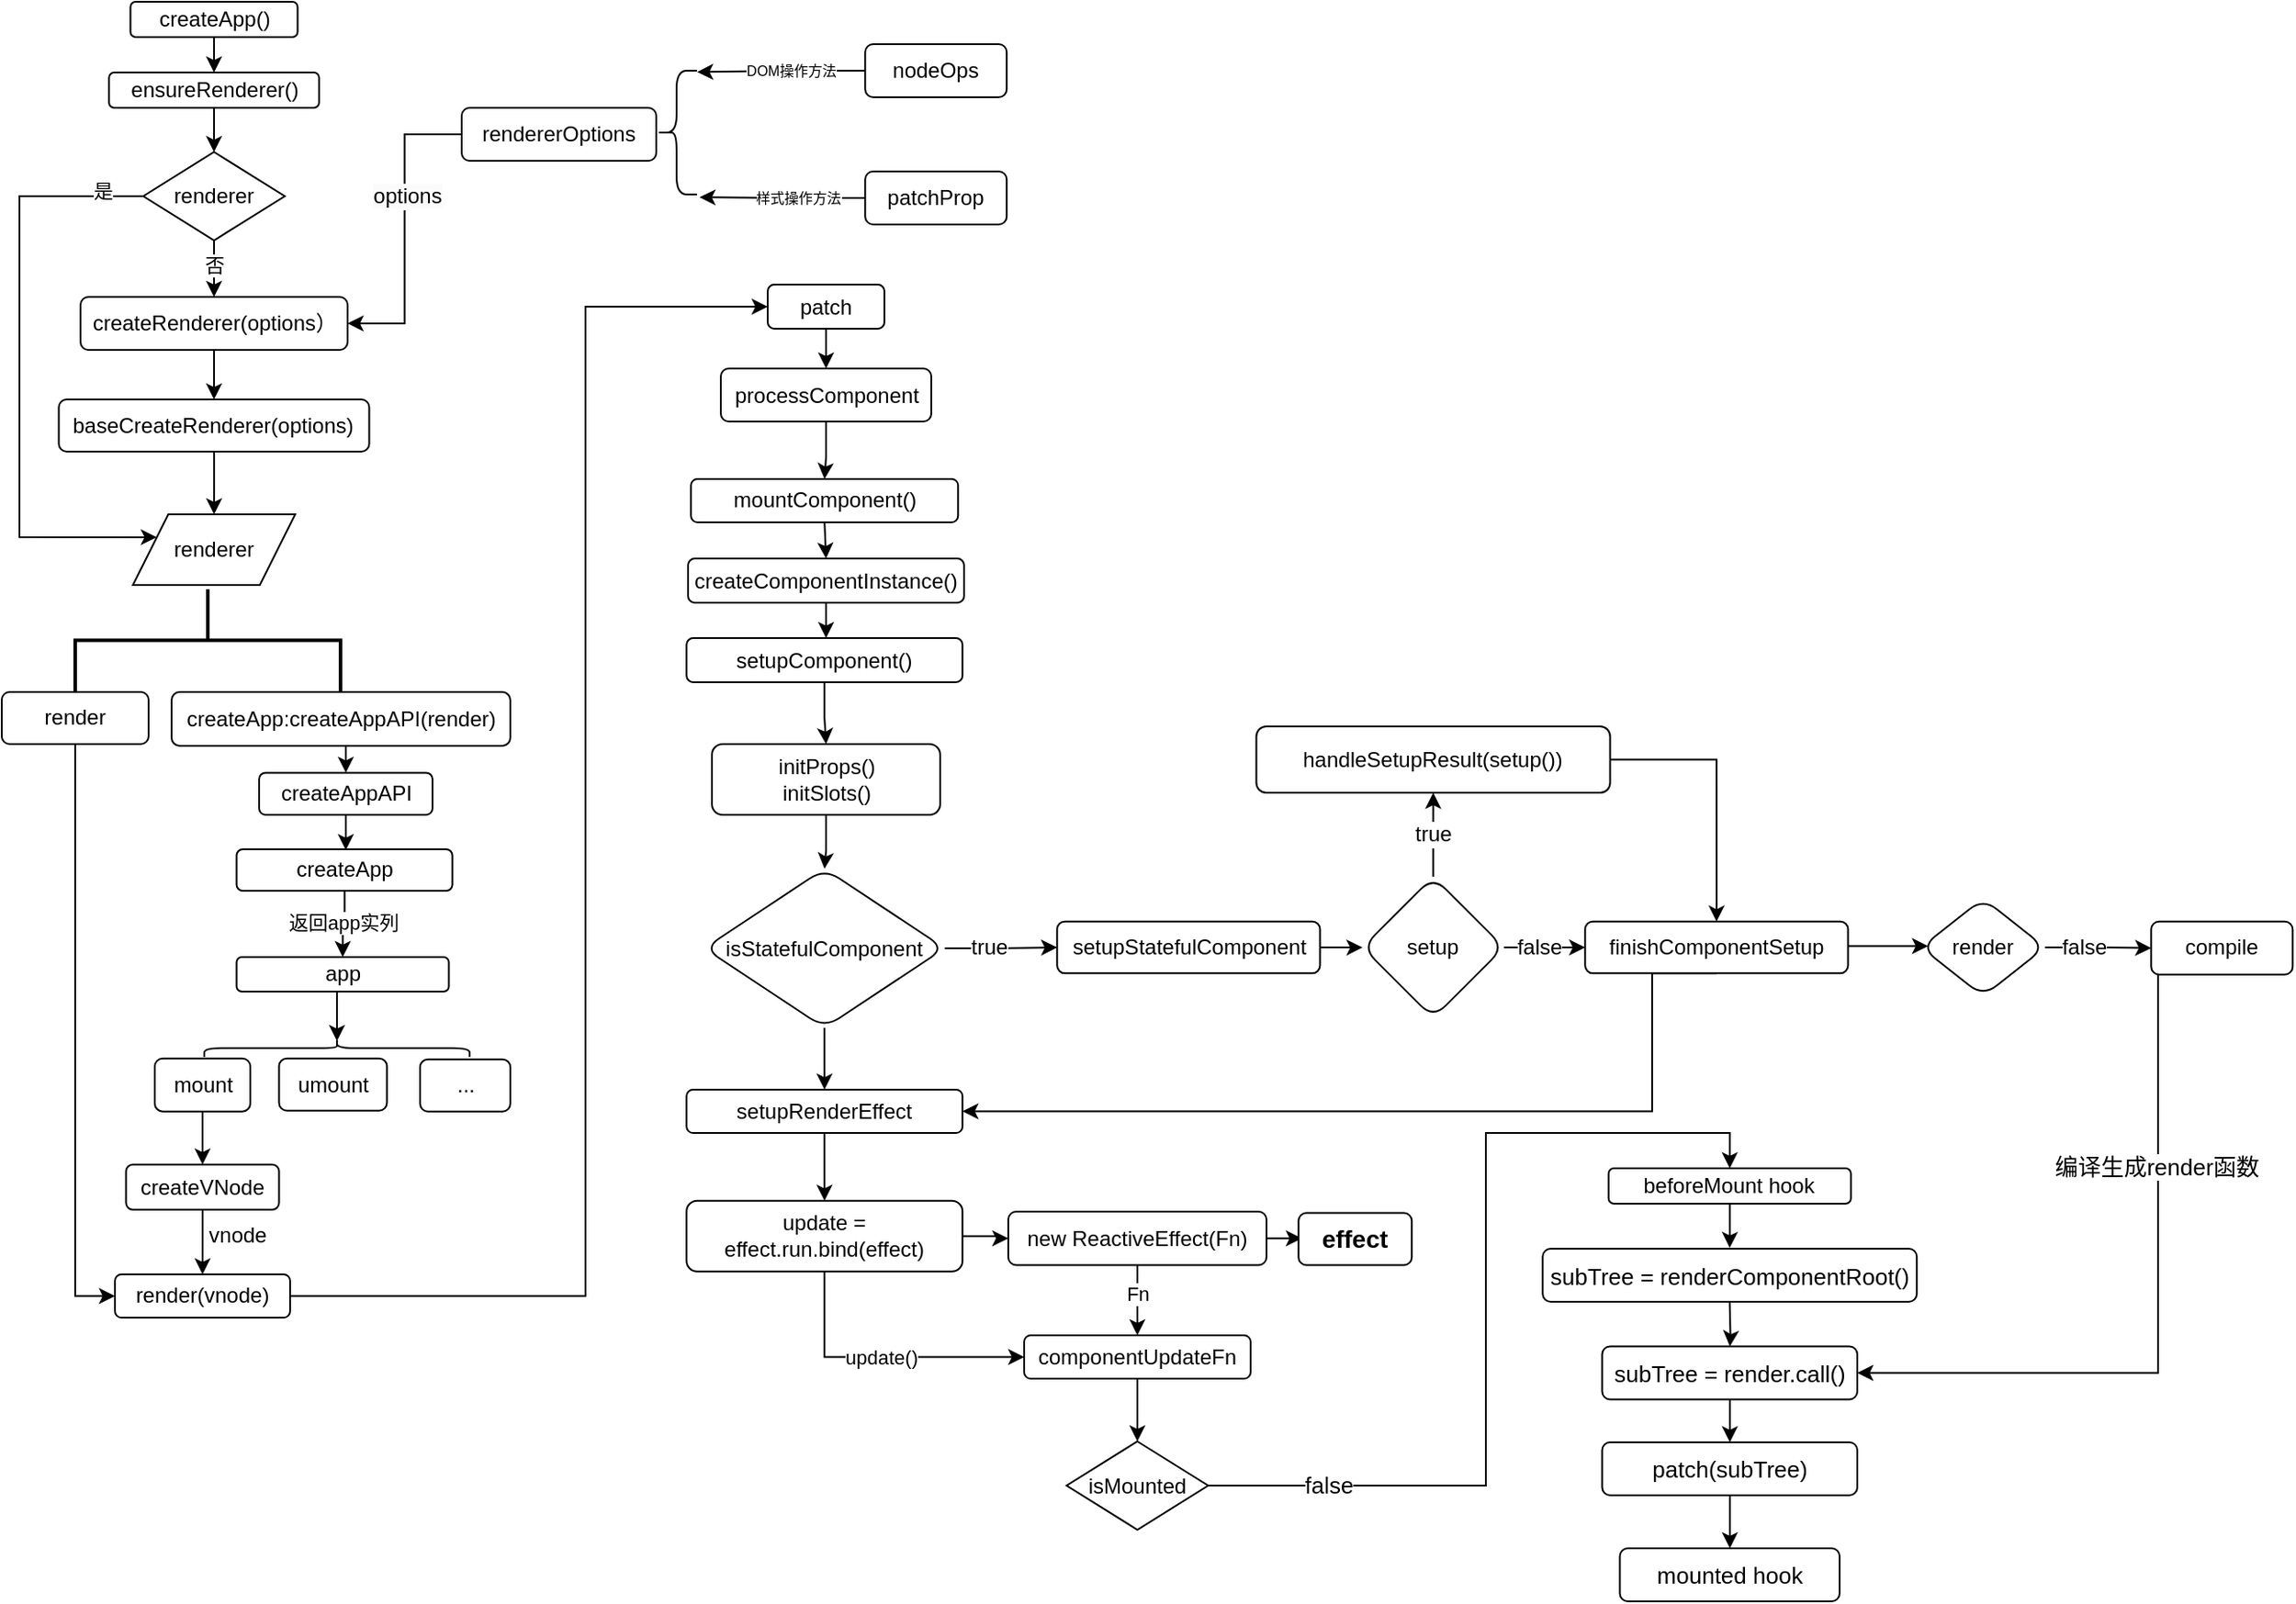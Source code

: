 <mxfile version="20.7.4" type="device" pages="7"><diagram id="ftk_C_JmBCOl0UyG8kWT" name="初始化"><mxGraphModel dx="1668" dy="974" grid="1" gridSize="10" guides="1" tooltips="1" connect="1" arrows="1" fold="1" page="1" pageScale="1" pageWidth="827" pageHeight="1169" math="0" shadow="0"><root><mxCell id="0"/><mxCell id="1" parent="0"/><mxCell id="5" style="edgeStyle=orthogonalEdgeStyle;rounded=0;orthogonalLoop=1;jettySize=auto;html=1;exitX=0.5;exitY=1;exitDx=0;exitDy=0;entryX=0.5;entryY=0;entryDx=0;entryDy=0;" parent="1" source="3" target="4" edge="1"><mxGeometry relative="1" as="geometry"/></mxCell><mxCell id="3" value="&lt;span style=&quot;white-space: normal&quot;&gt;createApp()&lt;/span&gt;" style="rounded=1;whiteSpace=wrap;html=1;" parent="1" vertex="1"><mxGeometry x="72.75" width="94.5" height="20" as="geometry"/></mxCell><mxCell id="nFHJuZff4hK8otBH_T8f-87" style="edgeStyle=orthogonalEdgeStyle;rounded=0;orthogonalLoop=1;jettySize=auto;html=1;" edge="1" parent="1" source="4" target="nFHJuZff4hK8otBH_T8f-85"><mxGeometry relative="1" as="geometry"/></mxCell><mxCell id="4" value="ensureRenderer()" style="rounded=1;whiteSpace=wrap;html=1;" parent="1" vertex="1"><mxGeometry x="60.63" y="40" width="118.75" height="20" as="geometry"/></mxCell><mxCell id="nFHJuZff4hK8otBH_T8f-91" style="edgeStyle=orthogonalEdgeStyle;rounded=0;orthogonalLoop=1;jettySize=auto;html=1;entryX=0.5;entryY=0;entryDx=0;entryDy=0;" edge="1" parent="1" source="6" target="nFHJuZff4hK8otBH_T8f-86"><mxGeometry relative="1" as="geometry"/></mxCell><mxCell id="6" value="baseCreateRenderer(options)" style="rounded=1;whiteSpace=wrap;html=1;" parent="1" vertex="1"><mxGeometry x="32.25" y="225" width="175.49" height="29.5" as="geometry"/></mxCell><mxCell id="nFHJuZff4hK8otBH_T8f-99" style="edgeStyle=orthogonalEdgeStyle;rounded=0;orthogonalLoop=1;jettySize=auto;html=1;entryX=0;entryY=0.5;entryDx=0;entryDy=0;" edge="1" parent="1" source="22" target="50"><mxGeometry relative="1" as="geometry"/></mxCell><mxCell id="22" value="render" style="rounded=1;whiteSpace=wrap;html=1;direction=west;" parent="1" vertex="1"><mxGeometry y="390.5" width="83" height="29.5" as="geometry"/></mxCell><mxCell id="29" style="edgeStyle=orthogonalEdgeStyle;rounded=0;orthogonalLoop=1;jettySize=auto;html=1;exitX=0.5;exitY=0;exitDx=0;exitDy=0;entryX=0.5;entryY=0;entryDx=0;entryDy=0;" parent="1" source="24" target="28" edge="1"><mxGeometry relative="1" as="geometry"/></mxCell><mxCell id="24" value="createApp:createAppAPI(render)" style="rounded=1;whiteSpace=wrap;html=1;direction=west;" parent="1" vertex="1"><mxGeometry x="96" y="390.5" width="191.5" height="30.5" as="geometry"/></mxCell><mxCell id="33" style="edgeStyle=orthogonalEdgeStyle;rounded=0;orthogonalLoop=1;jettySize=auto;html=1;entryX=0.5;entryY=0;entryDx=0;entryDy=0;" parent="1" source="28" target="31" edge="1"><mxGeometry relative="1" as="geometry"/></mxCell><mxCell id="28" value="&lt;span style=&quot;white-space: normal&quot;&gt;createAppAPI&lt;/span&gt;" style="rounded=1;whiteSpace=wrap;html=1;" parent="1" vertex="1"><mxGeometry x="145.5" y="436.19" width="98" height="23.81" as="geometry"/></mxCell><mxCell id="35" value="返回app实列" style="edgeStyle=orthogonalEdgeStyle;rounded=0;orthogonalLoop=1;jettySize=auto;html=1;entryX=0.5;entryY=1;entryDx=0;entryDy=0;" parent="1" source="31" target="34" edge="1"><mxGeometry relative="1" as="geometry"><Array as="points"><mxPoint x="193.75" y="516"/><mxPoint x="193.75" y="516"/></Array></mxGeometry></mxCell><mxCell id="31" value="createApp" style="rounded=1;whiteSpace=wrap;html=1;" parent="1" vertex="1"><mxGeometry x="132.75" y="479.5" width="122" height="23.5" as="geometry"/></mxCell><mxCell id="1IU5ooPhNynPvKbHU-Sp-82" style="edgeStyle=orthogonalEdgeStyle;rounded=0;orthogonalLoop=1;jettySize=auto;html=1;exitX=0.5;exitY=0;exitDx=0;exitDy=0;entryX=0.1;entryY=0.5;entryDx=0;entryDy=0;entryPerimeter=0;fontFamily=Helvetica;fontSize=12;fontColor=default;" parent="1" source="34" target="1IU5ooPhNynPvKbHU-Sp-81" edge="1"><mxGeometry relative="1" as="geometry"/></mxCell><mxCell id="34" value="app" style="rounded=1;whiteSpace=wrap;html=1;direction=west;" parent="1" vertex="1"><mxGeometry x="132.75" y="540.5" width="120" height="19.5" as="geometry"/></mxCell><mxCell id="P-3aErUknsyGtkwNZyLZ-121" style="edgeStyle=orthogonalEdgeStyle;rounded=0;orthogonalLoop=1;jettySize=auto;html=1;exitX=0.5;exitY=1;exitDx=0;exitDy=0;entryX=0.5;entryY=0;entryDx=0;entryDy=0;fontFamily=Helvetica;fontSize=12;fontColor=default;" parent="1" source="36" target="51" edge="1"><mxGeometry relative="1" as="geometry"/></mxCell><mxCell id="36" value="mount" style="rounded=1;whiteSpace=wrap;html=1;" parent="1" vertex="1"><mxGeometry x="86.5" y="597.85" width="54" height="30" as="geometry"/></mxCell><mxCell id="38" value="umount" style="rounded=1;whiteSpace=wrap;html=1;" parent="1" vertex="1"><mxGeometry x="156.75" y="597.85" width="61" height="29.5" as="geometry"/></mxCell><mxCell id="47" value="..." style="rounded=1;whiteSpace=wrap;html=1;" parent="1" vertex="1"><mxGeometry x="236.5" y="598.35" width="51" height="29.5" as="geometry"/></mxCell><mxCell id="nFHJuZff4hK8otBH_T8f-101" style="edgeStyle=orthogonalEdgeStyle;rounded=0;orthogonalLoop=1;jettySize=auto;html=1;entryX=0;entryY=0.5;entryDx=0;entryDy=0;" edge="1" parent="1" source="50" target="61"><mxGeometry relative="1" as="geometry"><Array as="points"><mxPoint x="330" y="732"/><mxPoint x="330" y="172"/></Array></mxGeometry></mxCell><mxCell id="50" value="render(vnode)" style="rounded=1;whiteSpace=wrap;html=1;" parent="1" vertex="1"><mxGeometry x="64" y="720" width="99" height="24.5" as="geometry"/></mxCell><mxCell id="7JnpldnPajgbHcFfG2gb-65" value="" style="edgeStyle=orthogonalEdgeStyle;rounded=0;orthogonalLoop=1;jettySize=auto;html=1;" parent="1" source="61" target="7JnpldnPajgbHcFfG2gb-64" edge="1"><mxGeometry relative="1" as="geometry"/></mxCell><mxCell id="61" value="patch" style="rounded=1;whiteSpace=wrap;html=1;" parent="1" vertex="1"><mxGeometry x="433" y="160" width="66" height="25" as="geometry"/></mxCell><mxCell id="1IU5ooPhNynPvKbHU-Sp-90" value="" style="edgeStyle=orthogonalEdgeStyle;rounded=0;orthogonalLoop=1;jettySize=auto;html=1;fontFamily=Helvetica;fontSize=12;fontColor=default;entryX=0.5;entryY=0;entryDx=0;entryDy=0;" parent="1" source="7JnpldnPajgbHcFfG2gb-64" target="7JnpldnPajgbHcFfG2gb-69" edge="1"><mxGeometry relative="1" as="geometry"><mxPoint x="466" y="257.5" as="targetPoint"/></mxGeometry></mxCell><mxCell id="7JnpldnPajgbHcFfG2gb-64" value="processComponent" style="rounded=1;whiteSpace=wrap;html=1;" parent="1" vertex="1"><mxGeometry x="406.5" y="207.5" width="119" height="30" as="geometry"/></mxCell><mxCell id="71" value="" style="edgeStyle=orthogonalEdgeStyle;rounded=0;orthogonalLoop=1;jettySize=auto;html=1;exitX=0.5;exitY=1;exitDx=0;exitDy=0;" parent="1" source="P-3aErUknsyGtkwNZyLZ-119" target="70" edge="1"><mxGeometry relative="1" as="geometry"/></mxCell><mxCell id="P-3aErUknsyGtkwNZyLZ-120" style="edgeStyle=orthogonalEdgeStyle;rounded=0;orthogonalLoop=1;jettySize=auto;html=1;exitX=0.5;exitY=1;exitDx=0;exitDy=0;entryX=0.5;entryY=0;entryDx=0;entryDy=0;fontFamily=Helvetica;fontSize=12;fontColor=default;" parent="1" source="7JnpldnPajgbHcFfG2gb-69" target="P-3aErUknsyGtkwNZyLZ-119" edge="1"><mxGeometry relative="1" as="geometry"/></mxCell><mxCell id="7JnpldnPajgbHcFfG2gb-69" value="mountComponent()" style="rounded=1;whiteSpace=wrap;html=1;" parent="1" vertex="1"><mxGeometry x="389.63" y="270" width="151" height="24.5" as="geometry"/></mxCell><mxCell id="P-3aErUknsyGtkwNZyLZ-87" value="" style="edgeStyle=orthogonalEdgeStyle;rounded=0;orthogonalLoop=1;jettySize=auto;html=1;fontFamily=Helvetica;fontSize=12;fontColor=default;" parent="1" source="70" target="P-3aErUknsyGtkwNZyLZ-86" edge="1"><mxGeometry relative="1" as="geometry"/></mxCell><mxCell id="70" value="setupComponent()" style="rounded=1;whiteSpace=wrap;html=1;" parent="1" vertex="1"><mxGeometry x="387.13" y="360" width="156" height="25" as="geometry"/></mxCell><mxCell id="66" value="" style="edgeStyle=orthogonalEdgeStyle;rounded=0;orthogonalLoop=1;jettySize=auto;html=1;entryX=0.5;entryY=0;entryDx=0;entryDy=0;" parent="1" source="7JnpldnPajgbHcFfG2gb-66" target="73" edge="1"><mxGeometry relative="1" as="geometry"><mxPoint x="448" y="680" as="targetPoint"/></mxGeometry></mxCell><mxCell id="7JnpldnPajgbHcFfG2gb-66" value="setupRenderEffect" style="rounded=1;whiteSpace=wrap;html=1;" parent="1" vertex="1"><mxGeometry x="387.13" y="615.5" width="156" height="24.5" as="geometry"/></mxCell><mxCell id="77" value="update()" style="edgeStyle=orthogonalEdgeStyle;rounded=0;orthogonalLoop=1;jettySize=auto;html=1;entryX=0;entryY=0.5;entryDx=0;entryDy=0;" parent="1" source="73" target="4Cl-f1UtTzVU6t0phE9n-95" edge="1"><mxGeometry relative="1" as="geometry"><mxPoint x="448" y="790" as="targetPoint"/><Array as="points"><mxPoint x="465" y="767"/></Array></mxGeometry></mxCell><mxCell id="79" value="" style="edgeStyle=orthogonalEdgeStyle;rounded=0;orthogonalLoop=1;jettySize=auto;html=1;" parent="1" source="73" target="78" edge="1"><mxGeometry relative="1" as="geometry"/></mxCell><mxCell id="73" value="update = effect.run.bind(effect)" style="rounded=1;whiteSpace=wrap;html=1;" parent="1" vertex="1"><mxGeometry x="387.13" y="678.35" width="156" height="40" as="geometry"/></mxCell><mxCell id="4Cl-f1UtTzVU6t0phE9n-96" value="" style="edgeStyle=orthogonalEdgeStyle;rounded=0;orthogonalLoop=1;jettySize=auto;html=1;" parent="1" source="78" target="4Cl-f1UtTzVU6t0phE9n-95" edge="1"><mxGeometry relative="1" as="geometry"/></mxCell><mxCell id="4Cl-f1UtTzVU6t0phE9n-97" value="Fn" style="edgeLabel;html=1;align=center;verticalAlign=middle;resizable=0;points=[];" parent="4Cl-f1UtTzVU6t0phE9n-96" vertex="1" connectable="0"><mxGeometry x="-0.205" relative="1" as="geometry"><mxPoint as="offset"/></mxGeometry></mxCell><mxCell id="AOZQTuXhRHXGj9OXMbxE-82" value="" style="edgeStyle=orthogonalEdgeStyle;rounded=0;orthogonalLoop=1;jettySize=auto;html=1;" parent="1" source="78" target="AOZQTuXhRHXGj9OXMbxE-81" edge="1"><mxGeometry relative="1" as="geometry"/></mxCell><mxCell id="78" value="new ReactiveEffect(Fn)" style="rounded=1;whiteSpace=wrap;html=1;" parent="1" vertex="1"><mxGeometry x="569" y="684.5" width="146" height="30.25" as="geometry"/></mxCell><mxCell id="57" style="edgeStyle=orthogonalEdgeStyle;rounded=0;orthogonalLoop=1;jettySize=auto;html=1;entryX=0.5;entryY=0;entryDx=0;entryDy=0;" parent="1" source="51" target="50" edge="1"><mxGeometry relative="1" as="geometry"/></mxCell><mxCell id="51" value="createVNode" style="rounded=1;whiteSpace=wrap;html=1;" parent="1" vertex="1"><mxGeometry x="70.25" y="657.85" width="86.5" height="25.5" as="geometry"/></mxCell><mxCell id="Q4oEw1KN7LSWouE3XBD7-82" value="" style="edgeStyle=orthogonalEdgeStyle;rounded=0;orthogonalLoop=1;jettySize=auto;html=1;fontFamily=Helvetica;entryX=0.5;entryY=0;entryDx=0;entryDy=0;" parent="1" source="4Cl-f1UtTzVU6t0phE9n-95" target="Q4oEw1KN7LSWouE3XBD7-85" edge="1"><mxGeometry relative="1" as="geometry"><mxPoint x="634.783" y="834.5" as="targetPoint"/></mxGeometry></mxCell><mxCell id="4Cl-f1UtTzVU6t0phE9n-95" value="componentUpdateFn" style="whiteSpace=wrap;html=1;rounded=1;" parent="1" vertex="1"><mxGeometry x="578" y="754.5" width="128" height="24.5" as="geometry"/></mxCell><mxCell id="AOZQTuXhRHXGj9OXMbxE-81" value="&lt;b&gt;&lt;font style=&quot;font-size: 14px&quot;&gt;effect&lt;/font&gt;&lt;/b&gt;" style="rounded=1;whiteSpace=wrap;html=1;" parent="1" vertex="1"><mxGeometry x="733.12" y="685.25" width="64" height="29.5" as="geometry"/></mxCell><mxCell id="P-3aErUknsyGtkwNZyLZ-89" style="edgeStyle=orthogonalEdgeStyle;rounded=0;orthogonalLoop=1;jettySize=auto;html=1;entryX=0.5;entryY=0;entryDx=0;entryDy=0;fontFamily=Helvetica;fontSize=12;fontColor=default;" parent="1" source="P-3aErUknsyGtkwNZyLZ-86" target="P-3aErUknsyGtkwNZyLZ-88" edge="1"><mxGeometry relative="1" as="geometry"/></mxCell><mxCell id="P-3aErUknsyGtkwNZyLZ-86" value="initProps()&lt;br&gt;initSlots()" style="rounded=1;whiteSpace=wrap;html=1;" parent="1" vertex="1"><mxGeometry x="401.5" y="420" width="129" height="40" as="geometry"/></mxCell><mxCell id="P-3aErUknsyGtkwNZyLZ-90" style="edgeStyle=orthogonalEdgeStyle;rounded=0;orthogonalLoop=1;jettySize=auto;html=1;entryX=0.5;entryY=0;entryDx=0;entryDy=0;fontFamily=Helvetica;fontSize=12;fontColor=default;" parent="1" source="P-3aErUknsyGtkwNZyLZ-88" target="7JnpldnPajgbHcFfG2gb-66" edge="1"><mxGeometry relative="1" as="geometry"/></mxCell><mxCell id="P-3aErUknsyGtkwNZyLZ-93" value="" style="edgeStyle=orthogonalEdgeStyle;rounded=0;orthogonalLoop=1;jettySize=auto;html=1;fontFamily=Helvetica;fontSize=12;fontColor=default;" parent="1" source="P-3aErUknsyGtkwNZyLZ-88" target="P-3aErUknsyGtkwNZyLZ-92" edge="1"><mxGeometry relative="1" as="geometry"/></mxCell><mxCell id="P-3aErUknsyGtkwNZyLZ-94" value="true" style="edgeLabel;html=1;align=center;verticalAlign=middle;resizable=0;points=[];fontSize=12;fontFamily=Helvetica;fontColor=default;" parent="P-3aErUknsyGtkwNZyLZ-93" vertex="1" connectable="0"><mxGeometry x="-0.229" y="1" relative="1" as="geometry"><mxPoint as="offset"/></mxGeometry></mxCell><mxCell id="P-3aErUknsyGtkwNZyLZ-88" value="isStatefulComponent" style="rhombus;whiteSpace=wrap;html=1;rounded=1;" parent="1" vertex="1"><mxGeometry x="397.13" y="490.5" width="136" height="90" as="geometry"/></mxCell><mxCell id="P-3aErUknsyGtkwNZyLZ-98" value="" style="edgeStyle=orthogonalEdgeStyle;rounded=0;orthogonalLoop=1;jettySize=auto;html=1;fontFamily=Helvetica;fontSize=12;fontColor=default;" parent="1" source="P-3aErUknsyGtkwNZyLZ-92" target="P-3aErUknsyGtkwNZyLZ-97" edge="1"><mxGeometry relative="1" as="geometry"/></mxCell><mxCell id="P-3aErUknsyGtkwNZyLZ-92" value="setupStatefulComponent" style="whiteSpace=wrap;html=1;rounded=1;" parent="1" vertex="1"><mxGeometry x="596.63" y="520.37" width="148.62" height="29.25" as="geometry"/></mxCell><mxCell id="P-3aErUknsyGtkwNZyLZ-101" value="" style="edgeStyle=orthogonalEdgeStyle;rounded=0;orthogonalLoop=1;jettySize=auto;html=1;fontFamily=Helvetica;fontSize=12;fontColor=default;entryX=0;entryY=0.5;entryDx=0;entryDy=0;" parent="1" source="P-3aErUknsyGtkwNZyLZ-97" target="P-3aErUknsyGtkwNZyLZ-102" edge="1"><mxGeometry relative="1" as="geometry"><mxPoint x="909.25" y="535" as="targetPoint"/></mxGeometry></mxCell><mxCell id="P-3aErUknsyGtkwNZyLZ-103" value="false" style="edgeLabel;html=1;align=center;verticalAlign=middle;resizable=0;points=[];fontSize=12;fontFamily=Helvetica;fontColor=default;" parent="P-3aErUknsyGtkwNZyLZ-101" vertex="1" connectable="0"><mxGeometry x="-0.25" y="-2" relative="1" as="geometry"><mxPoint x="3" y="-2" as="offset"/></mxGeometry></mxCell><mxCell id="P-3aErUknsyGtkwNZyLZ-106" value="true" style="edgeStyle=orthogonalEdgeStyle;rounded=0;orthogonalLoop=1;jettySize=auto;html=1;entryX=0.5;entryY=1;entryDx=0;entryDy=0;fontFamily=Helvetica;fontSize=12;fontColor=default;" parent="1" source="P-3aErUknsyGtkwNZyLZ-97" target="P-3aErUknsyGtkwNZyLZ-105" edge="1"><mxGeometry relative="1" as="geometry"/></mxCell><mxCell id="P-3aErUknsyGtkwNZyLZ-97" value="setup" style="rhombus;whiteSpace=wrap;html=1;rounded=1;" parent="1" vertex="1"><mxGeometry x="769.25" y="495" width="80" height="80" as="geometry"/></mxCell><mxCell id="P-3aErUknsyGtkwNZyLZ-108" style="edgeStyle=orthogonalEdgeStyle;rounded=0;orthogonalLoop=1;jettySize=auto;html=1;entryX=1;entryY=0.5;entryDx=0;entryDy=0;fontFamily=Helvetica;fontSize=12;fontColor=default;exitX=0.5;exitY=1;exitDx=0;exitDy=0;" parent="1" source="P-3aErUknsyGtkwNZyLZ-102" target="7JnpldnPajgbHcFfG2gb-66" edge="1"><mxGeometry relative="1" as="geometry"><Array as="points"><mxPoint x="933" y="628"/></Array></mxGeometry></mxCell><mxCell id="P-3aErUknsyGtkwNZyLZ-110" value="" style="edgeStyle=orthogonalEdgeStyle;rounded=0;orthogonalLoop=1;jettySize=auto;html=1;fontFamily=Helvetica;fontSize=12;fontColor=default;entryX=0.055;entryY=0.487;entryDx=0;entryDy=0;entryPerimeter=0;" parent="1" source="P-3aErUknsyGtkwNZyLZ-102" target="P-3aErUknsyGtkwNZyLZ-114" edge="1"><mxGeometry relative="1" as="geometry"><mxPoint x="1095.25" y="499.024" as="targetPoint"/><Array as="points"><mxPoint x="1075.13" y="535.5"/></Array></mxGeometry></mxCell><mxCell id="P-3aErUknsyGtkwNZyLZ-102" value="finishComponentSetup" style="whiteSpace=wrap;html=1;rounded=1;" parent="1" vertex="1"><mxGeometry x="895.13" y="520.38" width="148.62" height="29.25" as="geometry"/></mxCell><mxCell id="P-3aErUknsyGtkwNZyLZ-107" style="edgeStyle=orthogonalEdgeStyle;rounded=0;orthogonalLoop=1;jettySize=auto;html=1;exitX=1;exitY=0.5;exitDx=0;exitDy=0;entryX=0.5;entryY=0;entryDx=0;entryDy=0;fontFamily=Helvetica;fontSize=12;fontColor=default;" parent="1" source="P-3aErUknsyGtkwNZyLZ-105" target="P-3aErUknsyGtkwNZyLZ-102" edge="1"><mxGeometry relative="1" as="geometry"/></mxCell><mxCell id="P-3aErUknsyGtkwNZyLZ-105" value="handleSetupResult(setup())" style="whiteSpace=wrap;html=1;rounded=1;" parent="1" vertex="1"><mxGeometry x="709.25" y="410" width="200" height="37.5" as="geometry"/></mxCell><mxCell id="P-3aErUknsyGtkwNZyLZ-117" style="edgeStyle=orthogonalEdgeStyle;rounded=0;orthogonalLoop=1;jettySize=auto;html=1;exitX=1;exitY=0.5;exitDx=0;exitDy=0;entryX=0;entryY=0.5;entryDx=0;entryDy=0;fontFamily=Helvetica;fontSize=12;fontColor=default;" parent="1" source="P-3aErUknsyGtkwNZyLZ-114" target="P-3aErUknsyGtkwNZyLZ-116" edge="1"><mxGeometry relative="1" as="geometry"/></mxCell><mxCell id="P-3aErUknsyGtkwNZyLZ-118" value="false" style="edgeLabel;html=1;align=center;verticalAlign=middle;resizable=0;points=[];fontSize=12;fontFamily=Helvetica;fontColor=default;" parent="P-3aErUknsyGtkwNZyLZ-117" vertex="1" connectable="0"><mxGeometry x="-0.296" y="-2" relative="1" as="geometry"><mxPoint y="-2" as="offset"/></mxGeometry></mxCell><mxCell id="P-3aErUknsyGtkwNZyLZ-114" value="render" style="rhombus;whiteSpace=wrap;html=1;rounded=1;" parent="1" vertex="1"><mxGeometry x="1085.13" y="507.25" width="70" height="55.5" as="geometry"/></mxCell><mxCell id="Q4oEw1KN7LSWouE3XBD7-99" style="edgeStyle=orthogonalEdgeStyle;rounded=0;orthogonalLoop=1;jettySize=auto;html=1;entryX=1;entryY=0.5;entryDx=0;entryDy=0;fontFamily=Helvetica;fontSize=13;fontColor=#000000;" parent="1" source="P-3aErUknsyGtkwNZyLZ-116" target="Q4oEw1KN7LSWouE3XBD7-92" edge="1"><mxGeometry relative="1" as="geometry"><Array as="points"><mxPoint x="1219" y="776"/></Array></mxGeometry></mxCell><mxCell id="Q4oEw1KN7LSWouE3XBD7-100" value="编译生成render函数" style="edgeLabel;html=1;align=center;verticalAlign=middle;resizable=0;points=[];fontSize=13;fontFamily=Helvetica;fontColor=#000000;" parent="Q4oEw1KN7LSWouE3XBD7-99" vertex="1" connectable="0"><mxGeometry x="-0.455" y="-1" relative="1" as="geometry"><mxPoint as="offset"/></mxGeometry></mxCell><mxCell id="P-3aErUknsyGtkwNZyLZ-116" value="&lt;span style=&quot;text-align: left&quot;&gt;compile&lt;/span&gt;" style="rounded=1;whiteSpace=wrap;html=1;fontFamily=Helvetica;fontSize=12;fontColor=default;strokeColor=default;fillColor=default;" parent="1" vertex="1"><mxGeometry x="1215.13" y="520.38" width="80" height="30" as="geometry"/></mxCell><mxCell id="P-3aErUknsyGtkwNZyLZ-119" value="createComponentInstance()" style="rounded=1;whiteSpace=wrap;html=1;" parent="1" vertex="1"><mxGeometry x="388" y="315" width="156" height="25" as="geometry"/></mxCell><mxCell id="1IU5ooPhNynPvKbHU-Sp-81" value="" style="shape=curlyBracket;whiteSpace=wrap;html=1;rounded=1;rotation=90;" parent="1" vertex="1"><mxGeometry x="184.5" y="517" width="10" height="150" as="geometry"/></mxCell><mxCell id="1IU5ooPhNynPvKbHU-Sp-87" style="edgeStyle=orthogonalEdgeStyle;rounded=0;orthogonalLoop=1;jettySize=auto;html=1;exitX=0.5;exitY=1;exitDx=0;exitDy=0;entryX=0.5;entryY=0;entryDx=0;entryDy=0;fontFamily=Helvetica;fontSize=12;fontColor=default;" parent="1" source="1IU5ooPhNynPvKbHU-Sp-84" target="6" edge="1"><mxGeometry relative="1" as="geometry"/></mxCell><mxCell id="1IU5ooPhNynPvKbHU-Sp-84" value="createRenderer(options）" style="rounded=1;whiteSpace=wrap;html=1;fontFamily=Helvetica;fontSize=12;fontColor=default;strokeColor=default;fillColor=default;" parent="1" vertex="1"><mxGeometry x="44.51" y="167" width="151" height="30" as="geometry"/></mxCell><mxCell id="KqPDW-_1EalfVnU8SNrw-84" style="edgeStyle=orthogonalEdgeStyle;rounded=0;orthogonalLoop=1;jettySize=auto;html=1;entryX=1;entryY=0.5;entryDx=0;entryDy=0;" parent="1" source="KqPDW-_1EalfVnU8SNrw-83" target="1IU5ooPhNynPvKbHU-Sp-84" edge="1"><mxGeometry relative="1" as="geometry"/></mxCell><mxCell id="nFHJuZff4hK8otBH_T8f-90" value="&lt;span style=&quot;font-size: 12px; background-color: rgb(251, 251, 251);&quot;&gt;options&lt;/span&gt;" style="edgeLabel;html=1;align=center;verticalAlign=middle;resizable=0;points=[];" vertex="1" connectable="0" parent="KqPDW-_1EalfVnU8SNrw-84"><mxGeometry x="-0.219" y="1" relative="1" as="geometry"><mxPoint as="offset"/></mxGeometry></mxCell><mxCell id="KqPDW-_1EalfVnU8SNrw-83" value="&lt;span&gt;rendererOptions&lt;/span&gt;" style="rounded=1;whiteSpace=wrap;html=1;" parent="1" vertex="1"><mxGeometry x="260" y="60" width="110" height="30" as="geometry"/></mxCell><mxCell id="KqPDW-_1EalfVnU8SNrw-88" style="edgeStyle=orthogonalEdgeStyle;rounded=0;orthogonalLoop=1;jettySize=auto;html=1;entryX=1.007;entryY=0.011;entryDx=0;entryDy=0;entryPerimeter=0;exitX=0;exitY=0.5;exitDx=0;exitDy=0;" parent="1" source="KqPDW-_1EalfVnU8SNrw-85" target="KqPDW-_1EalfVnU8SNrw-87" edge="1"><mxGeometry relative="1" as="geometry"><Array as="points"><mxPoint x="450" y="39"/><mxPoint x="450" y="40"/></Array></mxGeometry></mxCell><mxCell id="KqPDW-_1EalfVnU8SNrw-89" value="DOM操作方法" style="edgeLabel;html=1;align=center;verticalAlign=middle;resizable=0;points=[];fontSize=8;" parent="KqPDW-_1EalfVnU8SNrw-88" vertex="1" connectable="0"><mxGeometry x="-0.448" relative="1" as="geometry"><mxPoint x="-16" as="offset"/></mxGeometry></mxCell><mxCell id="KqPDW-_1EalfVnU8SNrw-85" value="nodeOps" style="rounded=1;whiteSpace=wrap;html=1;" parent="1" vertex="1"><mxGeometry x="488.12" y="24" width="80" height="30" as="geometry"/></mxCell><mxCell id="KqPDW-_1EalfVnU8SNrw-90" style="edgeStyle=orthogonalEdgeStyle;rounded=0;orthogonalLoop=1;jettySize=auto;html=1;entryX=1.064;entryY=1.023;entryDx=0;entryDy=0;entryPerimeter=0;fontSize=8;" parent="1" source="KqPDW-_1EalfVnU8SNrw-86" target="KqPDW-_1EalfVnU8SNrw-87" edge="1"><mxGeometry relative="1" as="geometry"/></mxCell><mxCell id="KqPDW-_1EalfVnU8SNrw-86" value="patchProp" style="rounded=1;whiteSpace=wrap;html=1;" parent="1" vertex="1"><mxGeometry x="488.12" y="96" width="80" height="30" as="geometry"/></mxCell><mxCell id="KqPDW-_1EalfVnU8SNrw-87" value="" style="shape=curlyBracket;whiteSpace=wrap;html=1;rounded=1;rotation=0;" parent="1" vertex="1"><mxGeometry x="370" y="39" width="23" height="70" as="geometry"/></mxCell><mxCell id="KqPDW-_1EalfVnU8SNrw-91" value="样式操作方法" style="edgeLabel;html=1;align=center;verticalAlign=middle;resizable=0;points=[];fontSize=8;" parent="1" vertex="1" connectable="0"><mxGeometry x="450.003" y="111" as="geometry"/></mxCell><mxCell id="Q4oEw1KN7LSWouE3XBD7-98" style="edgeStyle=orthogonalEdgeStyle;rounded=0;orthogonalLoop=1;jettySize=auto;html=1;entryX=0.5;entryY=0;entryDx=0;entryDy=0;fontFamily=Helvetica;fontSize=13;fontColor=#000000;" parent="1" source="Q4oEw1KN7LSWouE3XBD7-85" target="Q4oEw1KN7LSWouE3XBD7-89" edge="1"><mxGeometry relative="1" as="geometry"><Array as="points"><mxPoint x="839" y="840"/><mxPoint x="839" y="640"/><mxPoint x="977" y="640"/></Array></mxGeometry></mxCell><mxCell id="f7FKcT1V3najkM8Oi9Bd-81" value="false" style="edgeLabel;html=1;align=center;verticalAlign=middle;resizable=0;points=[];fontSize=13;fontFamily=Helvetica;fontColor=#000000;" parent="Q4oEw1KN7LSWouE3XBD7-98" vertex="1" connectable="0"><mxGeometry x="-0.738" y="1" relative="1" as="geometry"><mxPoint as="offset"/></mxGeometry></mxCell><mxCell id="Q4oEw1KN7LSWouE3XBD7-85" value="isMounted" style="rhombus;whiteSpace=wrap;html=1;fontFamily=Helvetica;" parent="1" vertex="1"><mxGeometry x="602" y="814.5" width="80" height="50" as="geometry"/></mxCell><mxCell id="Q4oEw1KN7LSWouE3XBD7-91" value="" style="edgeStyle=orthogonalEdgeStyle;rounded=0;orthogonalLoop=1;jettySize=auto;html=1;fontFamily=Helvetica;" parent="1" source="Q4oEw1KN7LSWouE3XBD7-89" edge="1"><mxGeometry relative="1" as="geometry"><mxPoint x="976.843" y="705.0" as="targetPoint"/></mxGeometry></mxCell><mxCell id="Q4oEw1KN7LSWouE3XBD7-89" value="beforeMount hook" style="rounded=1;whiteSpace=wrap;html=1;fontFamily=Helvetica;" parent="1" vertex="1"><mxGeometry x="908.38" y="660" width="137" height="20" as="geometry"/></mxCell><mxCell id="Q4oEw1KN7LSWouE3XBD7-93" value="" style="edgeStyle=orthogonalEdgeStyle;rounded=0;orthogonalLoop=1;jettySize=auto;html=1;fontFamily=Helvetica;fontSize=13;fontColor=#000000;" parent="1" target="Q4oEw1KN7LSWouE3XBD7-92" edge="1"><mxGeometry relative="1" as="geometry"><mxPoint x="976.843" y="735" as="sourcePoint"/></mxGeometry></mxCell><mxCell id="Q4oEw1KN7LSWouE3XBD7-90" value="&lt;font style=&quot;font-size: 13px;&quot;&gt;subTree = renderComponentRoot()&lt;/font&gt;" style="whiteSpace=wrap;html=1;rounded=1;" parent="1" vertex="1"><mxGeometry x="871.13" y="705.5" width="211.5" height="30" as="geometry"/></mxCell><mxCell id="Q4oEw1KN7LSWouE3XBD7-95" value="" style="edgeStyle=orthogonalEdgeStyle;rounded=0;orthogonalLoop=1;jettySize=auto;html=1;fontFamily=Helvetica;fontSize=13;fontColor=#000000;" parent="1" source="Q4oEw1KN7LSWouE3XBD7-92" target="Q4oEw1KN7LSWouE3XBD7-94" edge="1"><mxGeometry relative="1" as="geometry"/></mxCell><mxCell id="Q4oEw1KN7LSWouE3XBD7-92" value="&lt;span style=&quot;font-size: 13px;&quot;&gt;subTree = render.call()&lt;/span&gt;" style="whiteSpace=wrap;html=1;rounded=1;" parent="1" vertex="1"><mxGeometry x="904.75" y="760.75" width="144.25" height="30" as="geometry"/></mxCell><mxCell id="Q4oEw1KN7LSWouE3XBD7-97" value="" style="edgeStyle=orthogonalEdgeStyle;rounded=0;orthogonalLoop=1;jettySize=auto;html=1;fontFamily=Helvetica;fontSize=13;fontColor=#000000;" parent="1" source="Q4oEw1KN7LSWouE3XBD7-94" target="Q4oEw1KN7LSWouE3XBD7-96" edge="1"><mxGeometry relative="1" as="geometry"/></mxCell><mxCell id="Q4oEw1KN7LSWouE3XBD7-94" value="&lt;span style=&quot;font-size: 13px;&quot;&gt;patch(subTree)&lt;/span&gt;" style="whiteSpace=wrap;html=1;rounded=1;" parent="1" vertex="1"><mxGeometry x="904.75" y="815" width="144.25" height="30" as="geometry"/></mxCell><mxCell id="Q4oEw1KN7LSWouE3XBD7-96" value="&lt;span style=&quot;font-size: 13px;&quot;&gt;mounted hook&lt;/span&gt;" style="whiteSpace=wrap;html=1;rounded=1;" parent="1" vertex="1"><mxGeometry x="914.75" y="875" width="124.25" height="30" as="geometry"/></mxCell><mxCell id="nFHJuZff4hK8otBH_T8f-88" style="edgeStyle=orthogonalEdgeStyle;rounded=0;orthogonalLoop=1;jettySize=auto;html=1;" edge="1" parent="1" source="nFHJuZff4hK8otBH_T8f-85" target="1IU5ooPhNynPvKbHU-Sp-84"><mxGeometry relative="1" as="geometry"/></mxCell><mxCell id="nFHJuZff4hK8otBH_T8f-89" value="否" style="edgeLabel;html=1;align=center;verticalAlign=middle;resizable=0;points=[];" vertex="1" connectable="0" parent="nFHJuZff4hK8otBH_T8f-88"><mxGeometry x="-0.412" relative="1" as="geometry"><mxPoint as="offset"/></mxGeometry></mxCell><mxCell id="nFHJuZff4hK8otBH_T8f-92" style="edgeStyle=orthogonalEdgeStyle;rounded=0;orthogonalLoop=1;jettySize=auto;html=1;entryX=0;entryY=0.25;entryDx=0;entryDy=0;exitX=0;exitY=0.5;exitDx=0;exitDy=0;" edge="1" parent="1" source="nFHJuZff4hK8otBH_T8f-85" target="nFHJuZff4hK8otBH_T8f-86"><mxGeometry relative="1" as="geometry"><Array as="points"><mxPoint x="10" y="110"/><mxPoint x="10" y="303"/></Array></mxGeometry></mxCell><mxCell id="nFHJuZff4hK8otBH_T8f-93" value="是" style="edgeLabel;html=1;align=center;verticalAlign=middle;resizable=0;points=[];" vertex="1" connectable="0" parent="nFHJuZff4hK8otBH_T8f-92"><mxGeometry x="-0.861" y="-2" relative="1" as="geometry"><mxPoint y="-1" as="offset"/></mxGeometry></mxCell><mxCell id="nFHJuZff4hK8otBH_T8f-85" value="&lt;span style=&quot;background-color: rgb(255, 255, 255);&quot;&gt;renderer&lt;/span&gt;" style="rhombus;whiteSpace=wrap;html=1;" vertex="1" parent="1"><mxGeometry x="80.01" y="85" width="80" height="50" as="geometry"/></mxCell><mxCell id="nFHJuZff4hK8otBH_T8f-86" value="&lt;span style=&quot;background-color: rgb(255, 255, 255);&quot;&gt;renderer&lt;/span&gt;" style="shape=parallelogram;perimeter=parallelogramPerimeter;whiteSpace=wrap;html=1;fixedSize=1;" vertex="1" parent="1"><mxGeometry x="74.14" y="290" width="91.75" height="40" as="geometry"/></mxCell><mxCell id="nFHJuZff4hK8otBH_T8f-96" style="edgeStyle=orthogonalEdgeStyle;rounded=0;orthogonalLoop=1;jettySize=auto;html=1;exitX=1;exitY=1;exitDx=0;exitDy=0;exitPerimeter=0;entryX=0.5;entryY=1;entryDx=0;entryDy=0;" edge="1" parent="1" source="nFHJuZff4hK8otBH_T8f-94" target="22"><mxGeometry relative="1" as="geometry"/></mxCell><mxCell id="nFHJuZff4hK8otBH_T8f-97" style="edgeStyle=orthogonalEdgeStyle;rounded=0;orthogonalLoop=1;jettySize=auto;html=1;exitX=1;exitY=0;exitDx=0;exitDy=0;exitPerimeter=0;entryX=0.5;entryY=1;entryDx=0;entryDy=0;" edge="1" parent="1" source="nFHJuZff4hK8otBH_T8f-94" target="24"><mxGeometry relative="1" as="geometry"/></mxCell><mxCell id="nFHJuZff4hK8otBH_T8f-94" value="" style="strokeWidth=2;html=1;shape=mxgraph.flowchart.annotation_2;align=left;labelPosition=right;pointerEvents=1;rotation=90;" vertex="1" parent="1"><mxGeometry x="87.69" y="286.19" width="57.63" height="150" as="geometry"/></mxCell><mxCell id="nFHJuZff4hK8otBH_T8f-100" value="&lt;span style=&quot;&quot;&gt;vnode&lt;/span&gt;" style="text;html=1;align=center;verticalAlign=middle;resizable=0;points=[];autosize=1;strokeColor=none;fillColor=none;" vertex="1" parent="1"><mxGeometry x="103" y="683.35" width="60" height="30" as="geometry"/></mxCell></root></mxGraphModel></diagram><diagram id="7ajL5lNvkGC1fovcYRYM" name="patch"><mxGraphModel dx="1418" dy="828" grid="1" gridSize="10" guides="1" tooltips="1" connect="1" arrows="1" fold="1" page="1" pageScale="1" pageWidth="827" pageHeight="1169" math="0" shadow="0"><root><mxCell id="0"/><mxCell id="1" parent="0"/><mxCell id="ZBMCohHc9C3Oo7FNMfDZ-4" value="" style="edgeStyle=orthogonalEdgeStyle;rounded=0;orthogonalLoop=1;jettySize=auto;html=1;fontFamily=Helvetica;fontColor=#000000;" parent="1" source="OeKr6nsArFBEhmgboH77-1" target="ZBMCohHc9C3Oo7FNMfDZ-3" edge="1"><mxGeometry relative="1" as="geometry"/></mxCell><mxCell id="OeKr6nsArFBEhmgboH77-1" value="patch" style="rounded=1;whiteSpace=wrap;html=1;direction=west;" parent="1" vertex="1"><mxGeometry x="60" y="295" width="70" height="40" as="geometry"/></mxCell><mxCell id="ZBMCohHc9C3Oo7FNMfDZ-1" value="&lt;div style=&quot;color: rgb(171, 178, 191); background-color: rgb(40, 44, 52); font-family: &amp;quot;Fira Code&amp;quot;, Consolas, &amp;quot;Courier New&amp;quot;, monospace, Consolas, &amp;quot;Courier New&amp;quot;, monospace; font-weight: normal; font-size: 16px; line-height: 22px;&quot;&gt;&lt;br&gt;&lt;/div&gt;" style="text;whiteSpace=wrap;html=1;" parent="1" vertex="1"><mxGeometry x="270" y="190" width="100" height="50" as="geometry"/></mxCell><mxCell id="ZBMCohHc9C3Oo7FNMfDZ-2" value="&lt;span style=&quot;font-size: 16px; text-align: left;&quot;&gt;process&lt;/span&gt;" style="rounded=1;whiteSpace=wrap;html=1;" parent="1" vertex="1"><mxGeometry x="294" y="185" width="106" height="35" as="geometry"/></mxCell><mxCell id="ZBMCohHc9C3Oo7FNMfDZ-6" value="" style="edgeStyle=orthogonalEdgeStyle;rounded=0;orthogonalLoop=1;jettySize=auto;html=1;fontFamily=Helvetica;fontColor=#000000;" parent="1" source="ZBMCohHc9C3Oo7FNMfDZ-3" target="ZBMCohHc9C3Oo7FNMfDZ-5" edge="1"><mxGeometry relative="1" as="geometry"/></mxCell><mxCell id="ZBMCohHc9C3Oo7FNMfDZ-3" value="&lt;span style=&quot;font-size: 16px; text-align: left;&quot;&gt;process&lt;/span&gt;" style="rounded=1;whiteSpace=wrap;html=1;direction=west;" parent="1" vertex="1"><mxGeometry x="190" y="295" width="90" height="40" as="geometry"/></mxCell><mxCell id="ZBMCohHc9C3Oo7FNMfDZ-5" value="&lt;span style=&quot;font-size: 16px; text-align: left;&quot;&gt;host&lt;/span&gt;" style="rounded=1;whiteSpace=wrap;html=1;direction=west;" parent="1" vertex="1"><mxGeometry x="350" y="295" width="90" height="40" as="geometry"/></mxCell></root></mxGraphModel></diagram><diagram id="NHNgUQlHiZyO0TQUK2rW" name="effect"><mxGraphModel dx="1418" dy="828" grid="1" gridSize="10" guides="1" tooltips="1" connect="1" arrows="1" fold="1" page="1" pageScale="1" pageWidth="827" pageHeight="1169" math="0" shadow="0"><root><mxCell id="u3FdrBnyZ4-zb9pzNEV6-0"/><mxCell id="u3FdrBnyZ4-zb9pzNEV6-1" parent="u3FdrBnyZ4-zb9pzNEV6-0"/><mxCell id="3CMM4RKXepuwokU0wrgS-18" value="value" style="edgeStyle=orthogonalEdgeStyle;rounded=0;orthogonalLoop=1;jettySize=auto;html=1;entryX=0;entryY=0.5;entryDx=0;entryDy=0;" parent="u3FdrBnyZ4-zb9pzNEV6-1" source="1tg38Ma7T_6XtE2hsybp-7" target="3CMM4RKXepuwokU0wrgS-11" edge="1"><mxGeometry relative="1" as="geometry"/></mxCell><mxCell id="1tg38Ma7T_6XtE2hsybp-7" value="target" style="rounded=1;whiteSpace=wrap;html=1;" parent="u3FdrBnyZ4-zb9pzNEV6-1" vertex="1"><mxGeometry x="530" y="205" width="50" height="25" as="geometry"/></mxCell><mxCell id="3CMM4RKXepuwokU0wrgS-0" value="new ReactiveEffect()" style="rounded=1;whiteSpace=wrap;html=1;" parent="u3FdrBnyZ4-zb9pzNEV6-1" vertex="1"><mxGeometry x="894" y="760" width="156" height="40" as="geometry"/></mxCell><mxCell id="3CMM4RKXepuwokU0wrgS-12" style="edgeStyle=orthogonalEdgeStyle;rounded=0;orthogonalLoop=1;jettySize=auto;html=1;" parent="u3FdrBnyZ4-zb9pzNEV6-1" source="3CMM4RKXepuwokU0wrgS-2" target="3CMM4RKXepuwokU0wrgS-10" edge="1"><mxGeometry relative="1" as="geometry"/></mxCell><mxCell id="3CMM4RKXepuwokU0wrgS-2" value="track(target,key)" style="rounded=1;whiteSpace=wrap;html=1;" parent="u3FdrBnyZ4-zb9pzNEV6-1" vertex="1"><mxGeometry x="184" y="205" width="110" height="25" as="geometry"/></mxCell><mxCell id="3CMM4RKXepuwokU0wrgS-8" value="" style="edgeStyle=orthogonalEdgeStyle;rounded=0;orthogonalLoop=1;jettySize=auto;html=1;" parent="u3FdrBnyZ4-zb9pzNEV6-1" source="3CMM4RKXepuwokU0wrgS-5" target="3CMM4RKXepuwokU0wrgS-7" edge="1"><mxGeometry relative="1" as="geometry"/></mxCell><mxCell id="3CMM4RKXepuwokU0wrgS-5" value="trigger(target,key)" style="rounded=1;whiteSpace=wrap;html=1;" parent="u3FdrBnyZ4-zb9pzNEV6-1" vertex="1"><mxGeometry x="184" y="480" width="106" height="40" as="geometry"/></mxCell><mxCell id="CDmdMAYNpAEI-b_qBYsW-19" value="" style="edgeStyle=orthogonalEdgeStyle;rounded=0;orthogonalLoop=1;jettySize=auto;html=1;fontSize=16;" parent="u3FdrBnyZ4-zb9pzNEV6-1" source="3CMM4RKXepuwokU0wrgS-7" target="CDmdMAYNpAEI-b_qBYsW-18" edge="1"><mxGeometry relative="1" as="geometry"/></mxCell><mxCell id="3CMM4RKXepuwokU0wrgS-7" value="&lt;span style=&quot;text-align: left&quot;&gt;targetMap&lt;/span&gt;.get(target)" style="rounded=1;whiteSpace=wrap;html=1;" parent="u3FdrBnyZ4-zb9pzNEV6-1" vertex="1"><mxGeometry x="324" y="480" width="136" height="40" as="geometry"/></mxCell><mxCell id="9UoRiOKp30qiCpPjNkng-18" style="edgeStyle=orthogonalEdgeStyle;rounded=0;orthogonalLoop=1;jettySize=auto;html=1;entryX=0;entryY=0.5;entryDx=0;entryDy=0;" parent="u3FdrBnyZ4-zb9pzNEV6-1" source="3CMM4RKXepuwokU0wrgS-10" target="1tg38Ma7T_6XtE2hsybp-7" edge="1"><mxGeometry relative="1" as="geometry"/></mxCell><mxCell id="3CMM4RKXepuwokU0wrgS-10" value="&lt;span style=&quot;text-align: left&quot;&gt;targetMap =&amp;nbsp;&lt;/span&gt;new WeakMap()" style="rounded=1;whiteSpace=wrap;html=1;" parent="u3FdrBnyZ4-zb9pzNEV6-1" vertex="1"><mxGeometry x="324" y="205" width="166" height="25" as="geometry"/></mxCell><mxCell id="3CMM4RKXepuwokU0wrgS-11" value="depsMap = new Map()" style="rounded=1;whiteSpace=wrap;html=1;" parent="u3FdrBnyZ4-zb9pzNEV6-1" vertex="1"><mxGeometry x="640" y="205" width="130" height="25" as="geometry"/></mxCell><mxCell id="9UoRiOKp30qiCpPjNkng-19" style="edgeStyle=orthogonalEdgeStyle;rounded=0;orthogonalLoop=1;jettySize=auto;html=1;exitX=0.5;exitY=0;exitDx=0;exitDy=0;entryX=0;entryY=0.5;entryDx=0;entryDy=0;" parent="u3FdrBnyZ4-zb9pzNEV6-1" source="3CMM4RKXepuwokU0wrgS-13" target="BTx4Hd0ZkNxNppJpLJns-8" edge="1"><mxGeometry relative="1" as="geometry"/></mxCell><mxCell id="3CMM4RKXepuwokU0wrgS-13" value="dep = new set()" style="rounded=1;whiteSpace=wrap;html=1;" parent="u3FdrBnyZ4-zb9pzNEV6-1" vertex="1"><mxGeometry x="940" y="157.5" width="110" height="20" as="geometry"/></mxCell><mxCell id="3CMM4RKXepuwokU0wrgS-14" value="" style="shape=curlyBracket;whiteSpace=wrap;html=1;rounded=1;" parent="u3FdrBnyZ4-zb9pzNEV6-1" vertex="1"><mxGeometry x="1050" y="142.5" width="30" height="50" as="geometry"/></mxCell><mxCell id="3CMM4RKXepuwokU0wrgS-15" value="activeEffect" style="rounded=1;whiteSpace=wrap;html=1;" parent="u3FdrBnyZ4-zb9pzNEV6-1" vertex="1"><mxGeometry x="1080" y="132.5" width="80" height="20" as="geometry"/></mxCell><mxCell id="3CMM4RKXepuwokU0wrgS-16" value="activeEffect" style="rounded=1;whiteSpace=wrap;html=1;" parent="u3FdrBnyZ4-zb9pzNEV6-1" vertex="1"><mxGeometry x="1080" y="182.5" width="80" height="20" as="geometry"/></mxCell><mxCell id="3CMM4RKXepuwokU0wrgS-21" value="" style="shape=curlyBracket;whiteSpace=wrap;html=1;rounded=1;" parent="u3FdrBnyZ4-zb9pzNEV6-1" vertex="1"><mxGeometry x="770" y="165" width="40" height="100" as="geometry"/></mxCell><mxCell id="UznYBejxM_UDYHlmaFHd-0" value="value" style="edgeStyle=orthogonalEdgeStyle;rounded=0;orthogonalLoop=1;jettySize=auto;html=1;entryX=0;entryY=0.5;entryDx=0;entryDy=0;" parent="u3FdrBnyZ4-zb9pzNEV6-1" source="UznYBejxM_UDYHlmaFHd-1" edge="1"><mxGeometry relative="1" as="geometry"><mxPoint x="940" y="167.5" as="targetPoint"/></mxGeometry></mxCell><mxCell id="9UoRiOKp30qiCpPjNkng-1" value="" style="edgeStyle=orthogonalEdgeStyle;rounded=0;orthogonalLoop=1;jettySize=auto;html=1;" parent="u3FdrBnyZ4-zb9pzNEV6-1" source="UznYBejxM_UDYHlmaFHd-1" target="9UoRiOKp30qiCpPjNkng-0" edge="1"><mxGeometry relative="1" as="geometry"><Array as="points"><mxPoint x="855" y="40"/></Array></mxGeometry></mxCell><mxCell id="9UoRiOKp30qiCpPjNkng-5" style="edgeStyle=orthogonalEdgeStyle;rounded=0;orthogonalLoop=1;jettySize=auto;html=1;exitX=0.5;exitY=0;exitDx=0;exitDy=0;entryX=1;entryY=0.5;entryDx=0;entryDy=0;" parent="u3FdrBnyZ4-zb9pzNEV6-1" source="UznYBejxM_UDYHlmaFHd-1" target="9UoRiOKp30qiCpPjNkng-4" edge="1"><mxGeometry relative="1" as="geometry"><Array as="points"><mxPoint x="855" y="40"/><mxPoint x="620" y="40"/><mxPoint x="620" y="85"/></Array></mxGeometry></mxCell><mxCell id="UznYBejxM_UDYHlmaFHd-1" value="key" style="rounded=1;whiteSpace=wrap;html=1;" parent="u3FdrBnyZ4-zb9pzNEV6-1" vertex="1"><mxGeometry x="830" y="155" width="50" height="25" as="geometry"/></mxCell><mxCell id="UznYBejxM_UDYHlmaFHd-2" value="key" style="endArrow=classic;html=1;exitX=1;exitY=0;exitDx=0;exitDy=0;exitPerimeter=0;" parent="u3FdrBnyZ4-zb9pzNEV6-1" edge="1"><mxGeometry width="50" height="50" relative="1" as="geometry"><mxPoint x="810" y="165" as="sourcePoint"/><mxPoint x="830" y="165" as="targetPoint"/><Array as="points"><mxPoint x="800" y="165"/><mxPoint x="830" y="165"/></Array></mxGeometry></mxCell><mxCell id="UznYBejxM_UDYHlmaFHd-3" value="dep = new set()" style="rounded=1;whiteSpace=wrap;html=1;" parent="u3FdrBnyZ4-zb9pzNEV6-1" vertex="1"><mxGeometry x="940" y="255" width="110" height="20" as="geometry"/></mxCell><mxCell id="UznYBejxM_UDYHlmaFHd-4" value="" style="shape=curlyBracket;whiteSpace=wrap;html=1;rounded=1;" parent="u3FdrBnyZ4-zb9pzNEV6-1" vertex="1"><mxGeometry x="1050" y="240" width="30" height="50" as="geometry"/></mxCell><mxCell id="UznYBejxM_UDYHlmaFHd-5" value="activeEffect" style="rounded=1;whiteSpace=wrap;html=1;" parent="u3FdrBnyZ4-zb9pzNEV6-1" vertex="1"><mxGeometry x="1080" y="230" width="80" height="20" as="geometry"/></mxCell><mxCell id="UznYBejxM_UDYHlmaFHd-6" value="activeEffect" style="rounded=1;whiteSpace=wrap;html=1;" parent="u3FdrBnyZ4-zb9pzNEV6-1" vertex="1"><mxGeometry x="1080" y="280" width="80" height="20" as="geometry"/></mxCell><mxCell id="UznYBejxM_UDYHlmaFHd-7" value="value" style="edgeStyle=orthogonalEdgeStyle;rounded=0;orthogonalLoop=1;jettySize=auto;html=1;entryX=0;entryY=0.5;entryDx=0;entryDy=0;" parent="u3FdrBnyZ4-zb9pzNEV6-1" source="UznYBejxM_UDYHlmaFHd-8" edge="1"><mxGeometry relative="1" as="geometry"><mxPoint x="940" y="265" as="targetPoint"/></mxGeometry></mxCell><mxCell id="UznYBejxM_UDYHlmaFHd-8" value="key" style="rounded=1;whiteSpace=wrap;html=1;" parent="u3FdrBnyZ4-zb9pzNEV6-1" vertex="1"><mxGeometry x="830" y="252.5" width="50" height="25" as="geometry"/></mxCell><mxCell id="UznYBejxM_UDYHlmaFHd-9" value="key" style="endArrow=classic;html=1;exitX=1;exitY=0;exitDx=0;exitDy=0;exitPerimeter=0;" parent="u3FdrBnyZ4-zb9pzNEV6-1" edge="1"><mxGeometry width="50" height="50" relative="1" as="geometry"><mxPoint x="810" y="262.5" as="sourcePoint"/><mxPoint x="830" y="262.5" as="targetPoint"/><Array as="points"><mxPoint x="800" y="262.5"/><mxPoint x="830" y="262.5"/></Array></mxGeometry></mxCell><mxCell id="CDmdMAYNpAEI-b_qBYsW-5" value="reacitity" style="rounded=1;whiteSpace=wrap;html=1;fontSize=16;fontStyle=1" parent="u3FdrBnyZ4-zb9pzNEV6-1" vertex="1"><mxGeometry y="345" width="85" height="30" as="geometry"/></mxCell><mxCell id="CDmdMAYNpAEI-b_qBYsW-7" value="" style="shape=curlyBracket;whiteSpace=wrap;html=1;rounded=1;size=0.5;" parent="u3FdrBnyZ4-zb9pzNEV6-1" vertex="1"><mxGeometry x="114" y="220" width="70" height="280" as="geometry"/></mxCell><mxCell id="CDmdMAYNpAEI-b_qBYsW-8" style="edgeStyle=orthogonalEdgeStyle;rounded=0;orthogonalLoop=1;jettySize=auto;html=1;entryX=0.2;entryY=0.5;entryDx=0;entryDy=0;entryPerimeter=0;exitX=1;exitY=0.5;exitDx=0;exitDy=0;" parent="u3FdrBnyZ4-zb9pzNEV6-1" source="CDmdMAYNpAEI-b_qBYsW-5" target="CDmdMAYNpAEI-b_qBYsW-7" edge="1"><mxGeometry relative="1" as="geometry"><mxPoint x="75" y="305.0" as="sourcePoint"/></mxGeometry></mxCell><mxCell id="CDmdMAYNpAEI-b_qBYsW-22" value="" style="edgeStyle=orthogonalEdgeStyle;rounded=0;orthogonalLoop=1;jettySize=auto;html=1;fontSize=16;" parent="u3FdrBnyZ4-zb9pzNEV6-1" source="CDmdMAYNpAEI-b_qBYsW-18" target="CDmdMAYNpAEI-b_qBYsW-21" edge="1"><mxGeometry relative="1" as="geometry"/></mxCell><mxCell id="CDmdMAYNpAEI-b_qBYsW-23" value="" style="edgeLabel;html=1;align=center;verticalAlign=middle;resizable=0;points=[];fontSize=16;" parent="CDmdMAYNpAEI-b_qBYsW-22" vertex="1" connectable="0"><mxGeometry x="-0.221" y="-2" relative="1" as="geometry"><mxPoint x="-3.5" y="-2" as="offset"/></mxGeometry></mxCell><mxCell id="pSMHnyo6m-wXDoyzvLCp-0" value="&lt;span style=&quot;font-size: 16px ; background-color: rgb(248 , 249 , 250)&quot;&gt;for&lt;/span&gt;" style="text;html=1;resizable=0;points=[];align=center;verticalAlign=middle;labelBackgroundColor=#ffffff;" parent="CDmdMAYNpAEI-b_qBYsW-22" vertex="1" connectable="0"><mxGeometry x="-0.276" y="-1" relative="1" as="geometry"><mxPoint x="8.5" y="-1" as="offset"/></mxGeometry></mxCell><mxCell id="CDmdMAYNpAEI-b_qBYsW-18" value="depsMap.get(key)" style="whiteSpace=wrap;html=1;rounded=1;" parent="u3FdrBnyZ4-zb9pzNEV6-1" vertex="1"><mxGeometry x="504" y="480" width="116" height="40" as="geometry"/></mxCell><mxCell id="CDmdMAYNpAEI-b_qBYsW-21" value="effect.run" style="whiteSpace=wrap;html=1;rounded=1;" parent="u3FdrBnyZ4-zb9pzNEV6-1" vertex="1"><mxGeometry x="680" y="480" width="80" height="40" as="geometry"/></mxCell><mxCell id="BTx4Hd0ZkNxNppJpLJns-6" style="edgeStyle=orthogonalEdgeStyle;rounded=0;orthogonalLoop=1;jettySize=auto;html=1;entryX=0;entryY=0.375;entryDx=0;entryDy=0;entryPerimeter=0;" parent="u3FdrBnyZ4-zb9pzNEV6-1" target="BTx4Hd0ZkNxNppJpLJns-7" edge="1"><mxGeometry relative="1" as="geometry"><mxPoint x="1260" y="30" as="targetPoint"/><mxPoint x="1240" y="20" as="sourcePoint"/><Array as="points"><mxPoint x="1240" y="49"/></Array></mxGeometry></mxCell><mxCell id="-57HAETbZfzlYG_WXNLu-6" style="edgeStyle=orthogonalEdgeStyle;rounded=0;orthogonalLoop=1;jettySize=auto;html=1;exitX=1;exitY=0.5;exitDx=0;exitDy=0;entryX=0;entryY=0.5;entryDx=0;entryDy=0;" parent="u3FdrBnyZ4-zb9pzNEV6-1" source="BTx4Hd0ZkNxNppJpLJns-7" target="-57HAETbZfzlYG_WXNLu-5" edge="1"><mxGeometry relative="1" as="geometry"/></mxCell><mxCell id="BTx4Hd0ZkNxNppJpLJns-7" value="dep.n" style="rounded=1;whiteSpace=wrap;html=1;" parent="u3FdrBnyZ4-zb9pzNEV6-1" vertex="1"><mxGeometry x="1260" y="42.5" width="40" height="17.5" as="geometry"/></mxCell><mxCell id="-57HAETbZfzlYG_WXNLu-3" value="" style="edgeStyle=orthogonalEdgeStyle;rounded=0;orthogonalLoop=1;jettySize=auto;html=1;" parent="u3FdrBnyZ4-zb9pzNEV6-1" source="BTx4Hd0ZkNxNppJpLJns-8" target="-57HAETbZfzlYG_WXNLu-2" edge="1"><mxGeometry relative="1" as="geometry"/></mxCell><mxCell id="BTx4Hd0ZkNxNppJpLJns-8" value="dep.w" style="rounded=1;whiteSpace=wrap;html=1;" parent="u3FdrBnyZ4-zb9pzNEV6-1" vertex="1"><mxGeometry x="1260" y="10" width="40" height="17.5" as="geometry"/></mxCell><mxCell id="-57HAETbZfzlYG_WXNLu-2" value="旧标记" style="rounded=1;whiteSpace=wrap;html=1;" parent="u3FdrBnyZ4-zb9pzNEV6-1" vertex="1"><mxGeometry x="1340" y="10" width="80" height="17.5" as="geometry"/></mxCell><mxCell id="-57HAETbZfzlYG_WXNLu-5" value="新标记" style="rounded=1;whiteSpace=wrap;html=1;" parent="u3FdrBnyZ4-zb9pzNEV6-1" vertex="1"><mxGeometry x="1340" y="42.5" width="80" height="17.5" as="geometry"/></mxCell><mxCell id="9UoRiOKp30qiCpPjNkng-3" value="" style="edgeStyle=orthogonalEdgeStyle;rounded=0;orthogonalLoop=1;jettySize=auto;html=1;" parent="u3FdrBnyZ4-zb9pzNEV6-1" source="9UoRiOKp30qiCpPjNkng-0" target="9UoRiOKp30qiCpPjNkng-2" edge="1"><mxGeometry relative="1" as="geometry"/></mxCell><mxCell id="9UoRiOKp30qiCpPjNkng-0" value="Object" style="rounded=1;whiteSpace=wrap;html=1;" parent="u3FdrBnyZ4-zb9pzNEV6-1" vertex="1"><mxGeometry x="540" y="27.5" width="50" height="25" as="geometry"/></mxCell><mxCell id="9UoRiOKp30qiCpPjNkng-2" value="key" style="rounded=1;whiteSpace=wrap;html=1;" parent="u3FdrBnyZ4-zb9pzNEV6-1" vertex="1"><mxGeometry x="454" y="27.5" width="50" height="25" as="geometry"/></mxCell><mxCell id="9UoRiOKp30qiCpPjNkng-13" value="" style="edgeStyle=orthogonalEdgeStyle;rounded=0;orthogonalLoop=1;jettySize=auto;html=1;" parent="u3FdrBnyZ4-zb9pzNEV6-1" source="9UoRiOKp30qiCpPjNkng-4" target="9UoRiOKp30qiCpPjNkng-12" edge="1"><mxGeometry relative="1" as="geometry"/></mxCell><mxCell id="9UoRiOKp30qiCpPjNkng-15" style="edgeStyle=orthogonalEdgeStyle;rounded=0;orthogonalLoop=1;jettySize=auto;html=1;exitX=0;exitY=0.5;exitDx=0;exitDy=0;entryX=1;entryY=0.5;entryDx=0;entryDy=0;" parent="u3FdrBnyZ4-zb9pzNEV6-1" source="9UoRiOKp30qiCpPjNkng-4" target="9UoRiOKp30qiCpPjNkng-14" edge="1"><mxGeometry relative="1" as="geometry"><Array as="points"><mxPoint x="520" y="85"/><mxPoint x="520" y="120"/></Array></mxGeometry></mxCell><mxCell id="9UoRiOKp30qiCpPjNkng-17" style="edgeStyle=orthogonalEdgeStyle;rounded=0;orthogonalLoop=1;jettySize=auto;html=1;exitX=0;exitY=0.5;exitDx=0;exitDy=0;entryX=1;entryY=0.5;entryDx=0;entryDy=0;" parent="u3FdrBnyZ4-zb9pzNEV6-1" source="9UoRiOKp30qiCpPjNkng-4" target="9UoRiOKp30qiCpPjNkng-16" edge="1"><mxGeometry relative="1" as="geometry"><Array as="points"><mxPoint x="520" y="85"/><mxPoint x="520" y="157"/></Array></mxGeometry></mxCell><mxCell id="9UoRiOKp30qiCpPjNkng-4" value="Array" style="rounded=1;whiteSpace=wrap;html=1;" parent="u3FdrBnyZ4-zb9pzNEV6-1" vertex="1"><mxGeometry x="540" y="72.5" width="50" height="25" as="geometry"/></mxCell><mxCell id="9UoRiOKp30qiCpPjNkng-12" value="0，1，2" style="rounded=1;whiteSpace=wrap;html=1;" parent="u3FdrBnyZ4-zb9pzNEV6-1" vertex="1"><mxGeometry x="440" y="72.5" width="64" height="25" as="geometry"/></mxCell><mxCell id="9UoRiOKp30qiCpPjNkng-14" value="length" style="rounded=1;whiteSpace=wrap;html=1;" parent="u3FdrBnyZ4-zb9pzNEV6-1" vertex="1"><mxGeometry x="440" y="107.5" width="64" height="25" as="geometry"/></mxCell><mxCell id="9UoRiOKp30qiCpPjNkng-16" value="toJSON" style="rounded=1;whiteSpace=wrap;html=1;" parent="u3FdrBnyZ4-zb9pzNEV6-1" vertex="1"><mxGeometry x="440" y="145" width="64" height="25" as="geometry"/></mxCell></root></mxGraphModel></diagram><diagram id="VfzMrUi21VtDWVsX1rTP" name="reacitity"><mxGraphModel dx="1418" dy="828" grid="1" gridSize="10" guides="1" tooltips="1" connect="1" arrows="1" fold="1" page="1" pageScale="1" pageWidth="827" pageHeight="1169" math="0" shadow="0"><root><mxCell id="0"/><mxCell id="1" parent="0"/><mxCell id="RFJlfAYpRHyUvelRBeSU-6" value="" style="edgeStyle=orthogonalEdgeStyle;rounded=0;orthogonalLoop=1;jettySize=auto;html=1;" parent="1" source="PkQh0yOFFJ5A4Iq-I156-1" target="RFJlfAYpRHyUvelRBeSU-5" edge="1"><mxGeometry relative="1" as="geometry"/></mxCell><mxCell id="PkQh0yOFFJ5A4Iq-I156-1" value="reactive" style="rounded=1;whiteSpace=wrap;html=1;" parent="1" vertex="1"><mxGeometry x="160" y="167.5" width="80" height="30" as="geometry"/></mxCell><mxCell id="RFJlfAYpRHyUvelRBeSU-1" value="shallowReactive" style="rounded=1;whiteSpace=wrap;html=1;" parent="1" vertex="1"><mxGeometry y="170" width="110" height="30" as="geometry"/></mxCell><mxCell id="RFJlfAYpRHyUvelRBeSU-2" value="readonly" style="rounded=1;whiteSpace=wrap;html=1;" parent="1" vertex="1"><mxGeometry y="210" width="90" height="30" as="geometry"/></mxCell><mxCell id="RFJlfAYpRHyUvelRBeSU-3" value="shallowReadonly&lt;span style=&quot;color: rgba(0 , 0 , 0 , 0) ; font-family: monospace ; font-size: 0px&quot;&gt;%3CmxGraphModel%3E%3Croot%3E%3CmxCell%20id%3D%220%22%2F%3E%3CmxCell%20id%3D%221%22%20parent%3D%220%22%2F%3E%3CmxCell%20id%3D%222%22%20value%3D%22shallowReactive%22%20style%3D%22rounded%3D1%3BwhiteSpace%3Dwrap%3Bhtml%3D1%3B%22%20vertex%3D%221%22%20parent%3D%221%22%3E%3CmxGeometry%20x%3D%2290%22%20y%3D%22160%22%20width%3D%2280%22%20height%3D%2230%22%20as%3D%22geometry%22%2F%3E%3C%2FmxCell%3E%3C%2Froot%3E%3C%2FmxGraphModel%3ER&lt;/span&gt;" style="rounded=1;whiteSpace=wrap;html=1;" parent="1" vertex="1"><mxGeometry y="250" width="110" height="30" as="geometry"/></mxCell><mxCell id="RFJlfAYpRHyUvelRBeSU-18" value="" style="edgeStyle=orthogonalEdgeStyle;rounded=0;orthogonalLoop=1;jettySize=auto;html=1;" parent="1" source="RFJlfAYpRHyUvelRBeSU-5" target="RFJlfAYpRHyUvelRBeSU-17" edge="1"><mxGeometry relative="1" as="geometry"/></mxCell><mxCell id="RFJlfAYpRHyUvelRBeSU-5" value="createReactiveObject" style="whiteSpace=wrap;html=1;rounded=1;" parent="1" vertex="1"><mxGeometry x="270" y="170" width="150" height="25" as="geometry"/></mxCell><mxCell id="HvWZvMDN_dfqkOSNQRHM-1" style="edgeStyle=orthogonalEdgeStyle;rounded=0;orthogonalLoop=1;jettySize=auto;html=1;exitX=0.5;exitY=1;exitDx=0;exitDy=0;entryX=0;entryY=0.5;entryDx=0;entryDy=0;fontFamily=Helvetica;fontSize=14;fontColor=default;" parent="1" source="RFJlfAYpRHyUvelRBeSU-17" target="RFJlfAYpRHyUvelRBeSU-24" edge="1"><mxGeometry relative="1" as="geometry"/></mxCell><mxCell id="HvWZvMDN_dfqkOSNQRHM-2" style="edgeStyle=orthogonalEdgeStyle;rounded=0;orthogonalLoop=1;jettySize=auto;html=1;exitX=0.5;exitY=0;exitDx=0;exitDy=0;entryX=0;entryY=0.5;entryDx=0;entryDy=0;fontFamily=Helvetica;fontSize=14;fontColor=default;" parent="1" source="RFJlfAYpRHyUvelRBeSU-17" target="RFJlfAYpRHyUvelRBeSU-23" edge="1"><mxGeometry relative="1" as="geometry"/></mxCell><mxCell id="RFJlfAYpRHyUvelRBeSU-17" value="target类型" style="rhombus;whiteSpace=wrap;html=1;rounded=1;" parent="1" vertex="1"><mxGeometry x="450" y="148.13" width="80" height="68.75" as="geometry"/></mxCell><mxCell id="RFJlfAYpRHyUvelRBeSU-30" value="" style="edgeStyle=orthogonalEdgeStyle;rounded=0;orthogonalLoop=1;jettySize=auto;html=1;" parent="1" source="RFJlfAYpRHyUvelRBeSU-23" target="RFJlfAYpRHyUvelRBeSU-29" edge="1"><mxGeometry relative="1" as="geometry"/></mxCell><mxCell id="RFJlfAYpRHyUvelRBeSU-23" value="Object / Array" style="rounded=1;whiteSpace=wrap;html=1;" parent="1" vertex="1"><mxGeometry x="538" y="115" width="120" height="20" as="geometry"/></mxCell><mxCell id="RFJlfAYpRHyUvelRBeSU-28" value="" style="edgeStyle=orthogonalEdgeStyle;rounded=0;orthogonalLoop=1;jettySize=auto;html=1;" parent="1" source="RFJlfAYpRHyUvelRBeSU-24" target="RFJlfAYpRHyUvelRBeSU-27" edge="1"><mxGeometry relative="1" as="geometry"/></mxCell><mxCell id="RFJlfAYpRHyUvelRBeSU-24" value="set / map / weakMap/set" style="rounded=1;whiteSpace=wrap;html=1;" parent="1" vertex="1"><mxGeometry x="538" y="228" width="162" height="22" as="geometry"/></mxCell><mxCell id="RFJlfAYpRHyUvelRBeSU-27" value="&#10;&#10;&lt;span style=&quot;color: rgb(0, 0, 0); font-family: helvetica; font-size: 12px; font-style: normal; font-weight: 400; letter-spacing: normal; text-align: center; text-indent: 0px; text-transform: none; word-spacing: 0px; background-color: rgb(248, 249, 250); display: inline; float: none;&quot;&gt;mutableCollectionHandlers&lt;/span&gt;&#10;&#10;" style="rounded=1;whiteSpace=wrap;html=1;" parent="1" vertex="1"><mxGeometry x="730" y="228" width="160" height="22" as="geometry"/></mxCell><mxCell id="RFJlfAYpRHyUvelRBeSU-29" value="mutableHandlers" style="rounded=1;whiteSpace=wrap;html=1;" parent="1" vertex="1"><mxGeometry x="700" y="115" width="120" height="20" as="geometry"/></mxCell><mxCell id="RFJlfAYpRHyUvelRBeSU-36" value="get" style="rounded=1;whiteSpace=wrap;html=1;" parent="1" vertex="1"><mxGeometry x="850" y="80" width="40" height="20" as="geometry"/></mxCell><mxCell id="HvWZvMDN_dfqkOSNQRHM-3" value="set" style="rounded=1;whiteSpace=wrap;html=1;" parent="1" vertex="1"><mxGeometry x="850" y="110" width="40" height="20" as="geometry"/></mxCell></root></mxGraphModel></diagram><diagram id="3Yz5l325jv-6Tg-4WW_b" name="transform"><mxGraphModel dx="1418" dy="828" grid="1" gridSize="10" guides="1" tooltips="1" connect="1" arrows="1" fold="1" page="1" pageScale="1" pageWidth="827" pageHeight="1169" math="0" shadow="0"><root><mxCell id="h-inFSsJWlze_M6IvO5B-0"/><mxCell id="h-inFSsJWlze_M6IvO5B-1" parent="h-inFSsJWlze_M6IvO5B-0"/><mxCell id="TCKYQpWGfcZsmYGg-unt-0" value="" style="group;direction=west;fontFamily=Helvetica;fontStyle=0" parent="h-inFSsJWlze_M6IvO5B-1" vertex="1" connectable="0"><mxGeometry x="10" y="10" width="180" height="605" as="geometry"/></mxCell><mxCell id="h-inFSsJWlze_M6IvO5B-4" value="&lt;div style=&quot;font-size: 15px; line-height: 22px;&quot;&gt;&lt;span style=&quot;font-size: 15px;&quot;&gt;baseParse(&lt;/span&gt;&lt;span style=&quot;font-style: italic; font-size: 15px;&quot;&gt;template&lt;/span&gt;)&lt;/div&gt;" style="whiteSpace=wrap;html=1;fontColor=default;labelBackgroundColor=default;fontFamily=Helvetica;align=center;labelBorderColor=none;fontSize=15;fontStyle=0" parent="TCKYQpWGfcZsmYGg-unt-0" vertex="1"><mxGeometry y="120" width="180" height="50" as="geometry"/></mxCell><mxCell id="h-inFSsJWlze_M6IvO5B-6" style="edgeStyle=none;html=1;entryX=0.5;entryY=0;entryDx=0;entryDy=0;fontColor=#000000;fontFamily=Helvetica;align=center;labelBorderColor=none;fontSize=15;fontStyle=0" parent="TCKYQpWGfcZsmYGg-unt-0" source="h-inFSsJWlze_M6IvO5B-5" target="h-inFSsJWlze_M6IvO5B-4" edge="1"><mxGeometry relative="1" as="geometry"/></mxCell><mxCell id="h-inFSsJWlze_M6IvO5B-5" value="&lt;div style=&quot;font-size: 15px; line-height: 22px;&quot;&gt;&lt;span style=&quot;font-size: 15px;&quot;&gt;baseCompile&lt;/span&gt;&lt;/div&gt;" style="whiteSpace=wrap;html=1;labelBackgroundColor=#FFFFFF;fontColor=#000000;strokeColor=default;fontFamily=Helvetica;align=center;labelBorderColor=none;fontSize=15;fontStyle=0" parent="TCKYQpWGfcZsmYGg-unt-0" vertex="1"><mxGeometry width="180" height="50" as="geometry"/></mxCell><mxCell id="h-inFSsJWlze_M6IvO5B-8" value="transform(ast)" style="whiteSpace=wrap;html=1;labelBackgroundColor=#FFFFFF;fontColor=#000000;strokeColor=default;fontFamily=Helvetica;align=center;labelBorderColor=none;fontSize=15;fontStyle=0" parent="TCKYQpWGfcZsmYGg-unt-0" vertex="1"><mxGeometry x="30" y="240" width="120" height="60" as="geometry"/></mxCell><mxCell id="h-inFSsJWlze_M6IvO5B-13" value="ast" style="edgeStyle=none;html=1;entryX=0.5;entryY=0;entryDx=0;entryDy=0;labelBorderColor=none;fontFamily=Helvetica;fontSize=15;fontColor=#000000;fontStyle=0" parent="TCKYQpWGfcZsmYGg-unt-0" source="h-inFSsJWlze_M6IvO5B-4" target="h-inFSsJWlze_M6IvO5B-8" edge="1"><mxGeometry relative="1" as="geometry"/></mxCell><mxCell id="h-inFSsJWlze_M6IvO5B-9" value="generate(ast)" style="whiteSpace=wrap;html=1;labelBackgroundColor=#FFFFFF;fontColor=#000000;strokeColor=default;fontFamily=Helvetica;align=center;labelBorderColor=none;fontSize=15;fontStyle=0" parent="TCKYQpWGfcZsmYGg-unt-0" vertex="1"><mxGeometry x="30" y="440" width="120" height="60" as="geometry"/></mxCell><mxCell id="h-inFSsJWlze_M6IvO5B-10" value="&lt;span style=&quot;color: rgb(18 , 18 , 18) ; font-family: , &amp;quot;blinkmacsystemfont&amp;quot; , &amp;quot;helvetica neue&amp;quot; , &amp;quot;pingfang sc&amp;quot; , &amp;quot;microsoft yahei&amp;quot; , &amp;quot;source han sans sc&amp;quot; , &amp;quot;noto sans cjk sc&amp;quot; , &amp;quot;wenquanyi micro hei&amp;quot; , sans-serif ; font-size: 16px ; letter-spacing: 1px ; text-align: justify&quot;&gt;codegenNode&lt;/span&gt;" style="edgeStyle=none;html=1;fontColor=#000000;exitX=0.5;exitY=1;exitDx=0;exitDy=0;fontFamily=Helvetica;align=center;labelBorderColor=none;fontSize=15;fontStyle=0;entryX=0.5;entryY=0;entryDx=0;entryDy=0;" parent="TCKYQpWGfcZsmYGg-unt-0" source="h-inFSsJWlze_M6IvO5B-8" target="h-inFSsJWlze_M6IvO5B-9" edge="1"><mxGeometry relative="1" as="geometry"><mxPoint x="82" y="430" as="targetPoint"/><mxPoint x="81.66" y="420" as="sourcePoint"/><Array as="points"><mxPoint x="90" y="400"/></Array></mxGeometry></mxCell><mxCell id="h-inFSsJWlze_M6IvO5B-11" value="render" style="whiteSpace=wrap;html=1;labelBackgroundColor=#FFFFFF;fontColor=#000000;strokeColor=default;fontFamily=Helvetica;align=center;labelBorderColor=none;fontSize=15;fontStyle=0" parent="TCKYQpWGfcZsmYGg-unt-0" vertex="1"><mxGeometry x="30" y="545" width="120" height="60" as="geometry"/></mxCell><mxCell id="h-inFSsJWlze_M6IvO5B-12" style="edgeStyle=none;html=1;fontColor=#000000;fontFamily=Helvetica;align=center;labelBorderColor=none;fontSize=15;fontStyle=0" parent="TCKYQpWGfcZsmYGg-unt-0" source="h-inFSsJWlze_M6IvO5B-9" target="h-inFSsJWlze_M6IvO5B-11" edge="1"><mxGeometry relative="1" as="geometry"/></mxCell></root></mxGraphModel></diagram><diagram id="UOR0DIA1lDJyCgJ3g2DS" name="parse"><mxGraphModel dx="1418" dy="828" grid="1" gridSize="10" guides="1" tooltips="1" connect="1" arrows="1" fold="1" page="1" pageScale="1" pageWidth="827" pageHeight="1169" math="0" shadow="0"><root><mxCell id="U8V-bwcCLUjXTFTtZky7-0"/><mxCell id="U8V-bwcCLUjXTFTtZky7-1" parent="U8V-bwcCLUjXTFTtZky7-0"/><mxCell id="U8V-bwcCLUjXTFTtZky7-5" value="" style="edgeStyle=none;html=1;fontSize=16;fontColor=#000000;" parent="U8V-bwcCLUjXTFTtZky7-1" source="U8V-bwcCLUjXTFTtZky7-3" target="U8V-bwcCLUjXTFTtZky7-4" edge="1"><mxGeometry relative="1" as="geometry"/></mxCell><mxCell id="U8V-bwcCLUjXTFTtZky7-3" value="&lt;div style=&quot;font-family: &amp;#34;fira code&amp;#34; , &amp;#34;consolas&amp;#34; , &amp;#34;courier new&amp;#34; , monospace , &amp;#34;consolas&amp;#34; , &amp;#34;courier new&amp;#34; , monospace ; line-height: 22px&quot;&gt;parseChildren&lt;/div&gt;" style="rounded=1;whiteSpace=wrap;html=1;strokeWidth=1;fontSize=16;" parent="U8V-bwcCLUjXTFTtZky7-1" vertex="1"><mxGeometry x="200" y="20" width="180" height="60" as="geometry"/></mxCell><mxCell id="U8V-bwcCLUjXTFTtZky7-4" value="isEnd()" style="rhombus;whiteSpace=wrap;html=1;fontSize=16;rounded=1;strokeWidth=1;" parent="U8V-bwcCLUjXTFTtZky7-1" vertex="1"><mxGeometry x="220" y="140" width="140" height="80" as="geometry"/></mxCell></root></mxGraphModel></diagram><diagram id="SNAnEDP0h-4YUdWHpdct" name="props"><mxGraphModel dx="2691" dy="1504" grid="1" gridSize="12" guides="1" tooltips="1" connect="1" arrows="1" fold="1" page="0" pageScale="1" pageWidth="827" pageHeight="1169" math="0" shadow="0"><root><mxCell id="0"/><mxCell id="1" parent="0"/><mxCell id="bi9LxjX37q6M9mykxTcq-4" value="" style="edgeStyle=orthogonalEdgeStyle;rounded=0;orthogonalLoop=1;jettySize=auto;html=1;fontSize=27;" edge="1" parent="1" source="hCHBNknE1DMYsNPHKjr1-3" target="bi9LxjX37q6M9mykxTcq-3"><mxGeometry relative="1" as="geometry"/></mxCell><mxCell id="hCHBNknE1DMYsNPHKjr1-3" value="&lt;div&gt;&amp;lt;compnet-a&lt;/div&gt;&lt;div&gt;&amp;nbsp; &amp;nbsp; &amp;nbsp; :class=&quot;[ 'class-a', { 'class-b' : show } ]&quot;&amp;nbsp; &amp;nbsp;&lt;/div&gt;&lt;div&gt;&amp;nbsp; &amp;nbsp; &amp;nbsp; :style=&quot;{ 'font-size' : '24px', color : color }&quot;&lt;/div&gt;&lt;div&gt;&amp;nbsp; &amp;nbsp; &amp;nbsp; :a=&quot;a&quot;&lt;/div&gt;&lt;div&gt;&amp;nbsp; &amp;nbsp; &amp;nbsp; b=&quot;b&quot;&amp;nbsp;&lt;/div&gt;&lt;div&gt;/&amp;gt;&lt;/div&gt;" style="rounded=1;whiteSpace=wrap;html=1;fontSize=27;align=left;spacingTop=-1;spacingLeft=10;" vertex="1" parent="1"><mxGeometry x="-456" y="-360" width="576" height="240" as="geometry"/></mxCell><mxCell id="IW5kAapUfI2BGVhnIqgN-2" value="" style="edgeStyle=orthogonalEdgeStyle;rounded=0;orthogonalLoop=1;jettySize=auto;html=1;fontSize=43;" edge="1" parent="1" target="IW5kAapUfI2BGVhnIqgN-1"><mxGeometry relative="1" as="geometry"><mxPoint x="492" y="-240" as="sourcePoint"/><Array as="points"><mxPoint x="504" y="-240"/><mxPoint x="504" y="-155"/></Array></mxGeometry></mxCell><mxCell id="IW5kAapUfI2BGVhnIqgN-6" value="" style="edgeStyle=orthogonalEdgeStyle;rounded=0;orthogonalLoop=1;jettySize=auto;html=1;fontSize=43;exitX=1;exitY=0.5;exitDx=0;exitDy=0;" edge="1" parent="1" source="bi9LxjX37q6M9mykxTcq-3" target="IW5kAapUfI2BGVhnIqgN-5"><mxGeometry relative="1" as="geometry"><mxPoint x="492" y="-240" as="sourcePoint"/><Array as="points"><mxPoint x="504" y="-240"/><mxPoint x="504" y="-324"/></Array></mxGeometry></mxCell><mxCell id="bi9LxjX37q6M9mykxTcq-3" value="&lt;span style=&quot;font-size: 43px;&quot;&gt;Compile&lt;/span&gt;" style="whiteSpace=wrap;html=1;fontSize=43;align=center;rounded=1;spacingTop=-1;spacingLeft=10;fontStyle=1" vertex="1" parent="1"><mxGeometry x="192" y="-298.5" width="276" height="117" as="geometry"/></mxCell><mxCell id="IW5kAapUfI2BGVhnIqgN-1" value="prop" style="whiteSpace=wrap;html=1;fontSize=20;rounded=1;spacingTop=-1;spacingLeft=10;fontStyle=1;" vertex="1" parent="1"><mxGeometry x="540" y="-181.5" width="120" height="52.5" as="geometry"/></mxCell><mxCell id="IW5kAapUfI2BGVhnIqgN-5" value="hoisted" style="whiteSpace=wrap;html=1;fontSize=20;rounded=1;spacingTop=-1;spacingLeft=10;fontStyle=1;" vertex="1" parent="1"><mxGeometry x="540" y="-348" width="120" height="48" as="geometry"/></mxCell></root></mxGraphModel></diagram></mxfile>